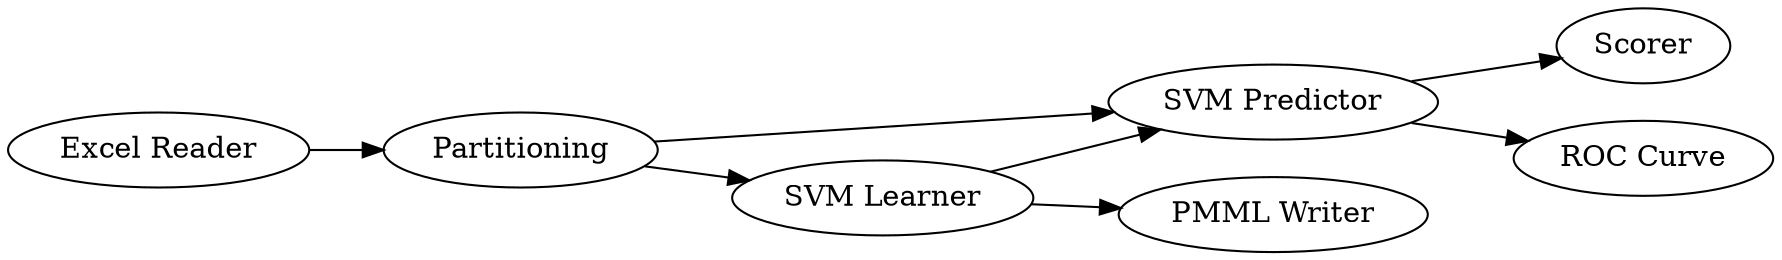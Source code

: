 digraph {
	4 -> 5
	3 -> 7
	3 -> 4
	4 -> 6
	1 -> 2
	2 -> 3
	2 -> 4
	5 [label=Scorer]
	1 [label="Excel Reader"]
	7 [label="PMML Writer"]
	4 [label="SVM Predictor"]
	6 [label="ROC Curve"]
	3 [label="SVM Learner"]
	2 [label=Partitioning]
	rankdir=LR
}
